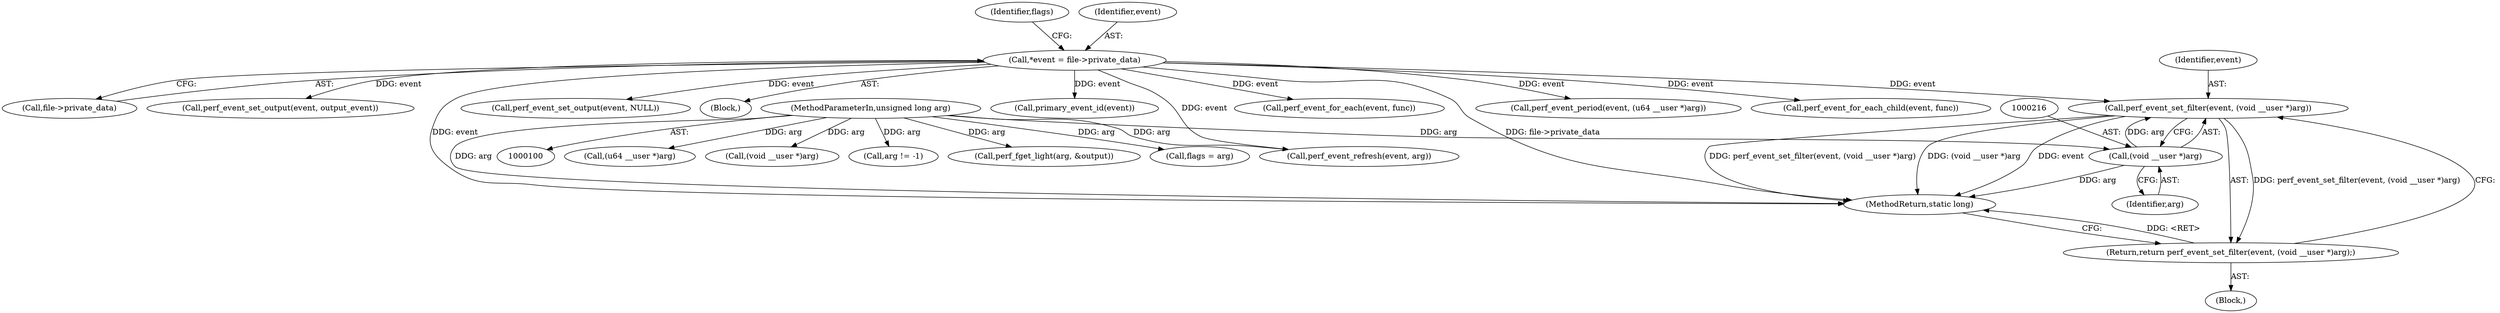 digraph "1_linux_f63a8daa5812afef4f06c962351687e1ff9ccb2b_9@pointer" {
"1000213" [label="(Call,perf_event_set_filter(event, (void __user *)arg))"];
"1000106" [label="(Call,*event = file->private_data)"];
"1000215" [label="(Call,(void __user *)arg)"];
"1000103" [label="(MethodParameterIn,unsigned long arg)"];
"1000212" [label="(Return,return perf_event_set_filter(event, (void __user *)arg);)"];
"1000143" [label="(Call,(u64 __user *)arg)"];
"1000226" [label="(Call,perf_event_for_each(event, func))"];
"1000114" [label="(Identifier,flags)"];
"1000141" [label="(Call,perf_event_period(event, (u64 __user *)arg))"];
"1000118" [label="(Block,)"];
"1000155" [label="(Call,(void __user *)arg)"];
"1000212" [label="(Return,return perf_event_set_filter(event, (void __user *)arg);)"];
"1000230" [label="(Call,perf_event_for_each_child(event, func))"];
"1000217" [label="(Identifier,arg)"];
"1000171" [label="(Call,arg != -1)"];
"1000214" [label="(Identifier,event)"];
"1000108" [label="(Call,file->private_data)"];
"1000197" [label="(Call,perf_event_set_output(event, output_event))"];
"1000213" [label="(Call,perf_event_set_filter(event, (void __user *)arg))"];
"1000107" [label="(Identifier,event)"];
"1000103" [label="(MethodParameterIn,unsigned long arg)"];
"1000106" [label="(Call,*event = file->private_data)"];
"1000235" [label="(MethodReturn,static long)"];
"1000215" [label="(Call,(void __user *)arg)"];
"1000206" [label="(Call,perf_event_set_output(event, NULL))"];
"1000180" [label="(Call,perf_fget_light(arg, &output))"];
"1000113" [label="(Call,flags = arg)"];
"1000104" [label="(Block,)"];
"1000151" [label="(Call,primary_event_id(event))"];
"1000136" [label="(Call,perf_event_refresh(event, arg))"];
"1000213" -> "1000212"  [label="AST: "];
"1000213" -> "1000215"  [label="CFG: "];
"1000214" -> "1000213"  [label="AST: "];
"1000215" -> "1000213"  [label="AST: "];
"1000212" -> "1000213"  [label="CFG: "];
"1000213" -> "1000235"  [label="DDG: (void __user *)arg"];
"1000213" -> "1000235"  [label="DDG: event"];
"1000213" -> "1000235"  [label="DDG: perf_event_set_filter(event, (void __user *)arg)"];
"1000213" -> "1000212"  [label="DDG: perf_event_set_filter(event, (void __user *)arg)"];
"1000106" -> "1000213"  [label="DDG: event"];
"1000215" -> "1000213"  [label="DDG: arg"];
"1000106" -> "1000104"  [label="AST: "];
"1000106" -> "1000108"  [label="CFG: "];
"1000107" -> "1000106"  [label="AST: "];
"1000108" -> "1000106"  [label="AST: "];
"1000114" -> "1000106"  [label="CFG: "];
"1000106" -> "1000235"  [label="DDG: file->private_data"];
"1000106" -> "1000235"  [label="DDG: event"];
"1000106" -> "1000136"  [label="DDG: event"];
"1000106" -> "1000141"  [label="DDG: event"];
"1000106" -> "1000151"  [label="DDG: event"];
"1000106" -> "1000197"  [label="DDG: event"];
"1000106" -> "1000206"  [label="DDG: event"];
"1000106" -> "1000226"  [label="DDG: event"];
"1000106" -> "1000230"  [label="DDG: event"];
"1000215" -> "1000217"  [label="CFG: "];
"1000216" -> "1000215"  [label="AST: "];
"1000217" -> "1000215"  [label="AST: "];
"1000215" -> "1000235"  [label="DDG: arg"];
"1000103" -> "1000215"  [label="DDG: arg"];
"1000103" -> "1000100"  [label="AST: "];
"1000103" -> "1000235"  [label="DDG: arg"];
"1000103" -> "1000113"  [label="DDG: arg"];
"1000103" -> "1000136"  [label="DDG: arg"];
"1000103" -> "1000143"  [label="DDG: arg"];
"1000103" -> "1000155"  [label="DDG: arg"];
"1000103" -> "1000171"  [label="DDG: arg"];
"1000103" -> "1000180"  [label="DDG: arg"];
"1000212" -> "1000118"  [label="AST: "];
"1000235" -> "1000212"  [label="CFG: "];
"1000212" -> "1000235"  [label="DDG: <RET>"];
}
